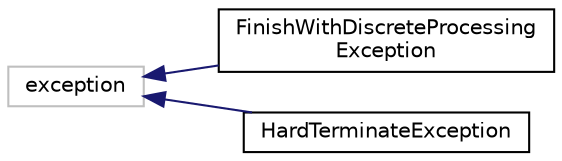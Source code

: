 digraph "Graphical Class Hierarchy"
{
  edge [fontname="Helvetica",fontsize="10",labelfontname="Helvetica",labelfontsize="10"];
  node [fontname="Helvetica",fontsize="10",shape=record];
  rankdir="LR";
  Node1 [label="exception",height=0.2,width=0.4,color="grey75", fillcolor="white", style="filled"];
  Node1 -> Node2 [dir="back",color="midnightblue",fontsize="10",style="solid",fontname="Helvetica"];
  Node2 [label="FinishWithDiscreteProcessing\lException",height=0.2,width=0.4,color="black", fillcolor="white", style="filled",URL="$classFinishWithDiscreteProcessingException.html"];
  Node1 -> Node3 [dir="back",color="midnightblue",fontsize="10",style="solid",fontname="Helvetica"];
  Node3 [label="HardTerminateException",height=0.2,width=0.4,color="black", fillcolor="white", style="filled",URL="$classHardTerminateException.html"];
}
